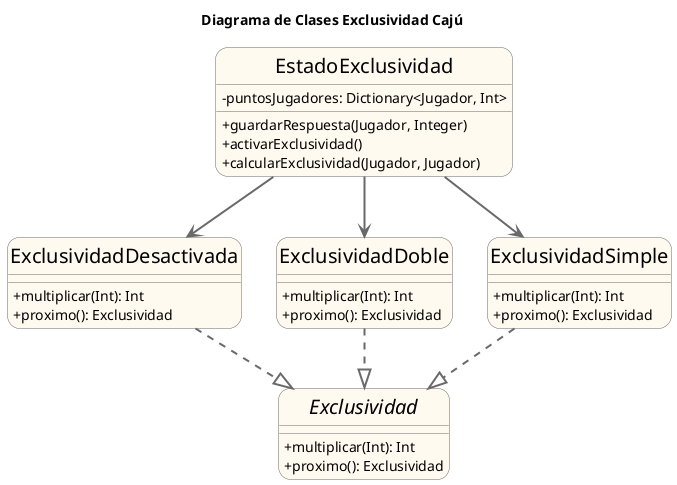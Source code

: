 @startuml TP2

title Diagrama de Clases Exclusividad Cajú

hide circle
skinparam classAttributeIconSize 0
skinparam roundcorner 25
skinparam sequenceArrowThickness 2
skinparam classFontSize 20

skinparam class {
BackgroundColor FloralWhite
ArrowColor DimGray
BorderColor DimGray
}

interface Exclusividad{
        + multiplicar(Int): Int
        + proximo(): Exclusividad
}

class ExclusividadDesactivada{
        + multiplicar(Int): Int
        + proximo(): Exclusividad
}

class ExclusividadDoble{
        + multiplicar(Int): Int
        + proximo(): Exclusividad
}

class ExclusividadSimple{
        + multiplicar(Int): Int
        + proximo(): Exclusividad
}

class EstadoExclusividad{
        - puntosJugadores: Dictionary<Jugador, Int>
        + guardarRespuesta(Jugador, Integer)
        + activarExclusividad()
        + calcularExclusividad(Jugador, Jugador)
}


ExclusividadDesactivada ..|> Exclusividad
ExclusividadDoble ..|> Exclusividad
ExclusividadSimple ..|> Exclusividad
EstadoExclusividad --> ExclusividadDesactivada
EstadoExclusividad --> ExclusividadDoble
EstadoExclusividad --> ExclusividadSimple



@enduml